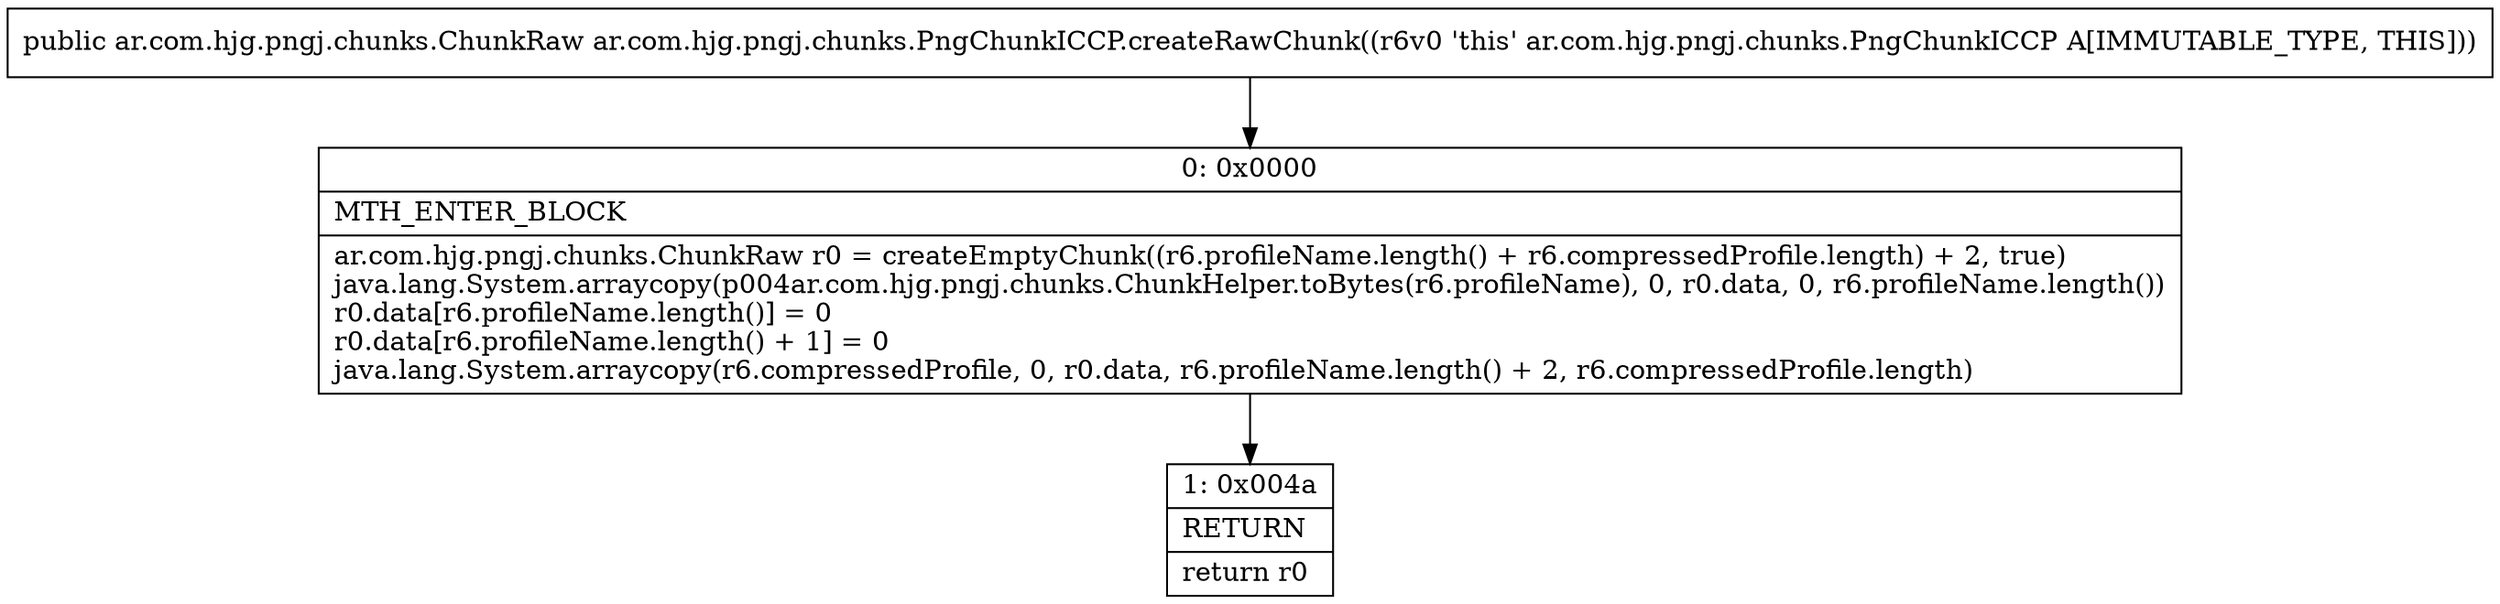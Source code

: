 digraph "CFG forar.com.hjg.pngj.chunks.PngChunkICCP.createRawChunk()Lar\/com\/hjg\/pngj\/chunks\/ChunkRaw;" {
Node_0 [shape=record,label="{0\:\ 0x0000|MTH_ENTER_BLOCK\l|ar.com.hjg.pngj.chunks.ChunkRaw r0 = createEmptyChunk((r6.profileName.length() + r6.compressedProfile.length) + 2, true)\ljava.lang.System.arraycopy(p004ar.com.hjg.pngj.chunks.ChunkHelper.toBytes(r6.profileName), 0, r0.data, 0, r6.profileName.length())\lr0.data[r6.profileName.length()] = 0\lr0.data[r6.profileName.length() + 1] = 0\ljava.lang.System.arraycopy(r6.compressedProfile, 0, r0.data, r6.profileName.length() + 2, r6.compressedProfile.length)\l}"];
Node_1 [shape=record,label="{1\:\ 0x004a|RETURN\l|return r0\l}"];
MethodNode[shape=record,label="{public ar.com.hjg.pngj.chunks.ChunkRaw ar.com.hjg.pngj.chunks.PngChunkICCP.createRawChunk((r6v0 'this' ar.com.hjg.pngj.chunks.PngChunkICCP A[IMMUTABLE_TYPE, THIS])) }"];
MethodNode -> Node_0;
Node_0 -> Node_1;
}


